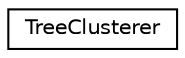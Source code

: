 digraph "Graphical Class Hierarchy"
{
  edge [fontname="Helvetica",fontsize="10",labelfontname="Helvetica",labelfontsize="10"];
  node [fontname="Helvetica",fontsize="10",shape=record];
  rankdir="LR";
  Node0 [label="TreeClusterer",height=0.2,width=0.4,color="black", fillcolor="white", style="filled",URL="$classkaldi_1_1TreeClusterer.html"];
}
